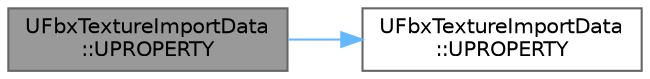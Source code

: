 digraph "UFbxTextureImportData::UPROPERTY"
{
 // INTERACTIVE_SVG=YES
 // LATEX_PDF_SIZE
  bgcolor="transparent";
  edge [fontname=Helvetica,fontsize=10,labelfontname=Helvetica,labelfontsize=10];
  node [fontname=Helvetica,fontsize=10,shape=box,height=0.2,width=0.4];
  rankdir="LR";
  Node1 [id="Node000001",label="UFbxTextureImportData\l::UPROPERTY",height=0.2,width=0.4,color="gray40", fillcolor="grey60", style="filled", fontcolor="black",tooltip=" "];
  Node1 -> Node2 [id="edge1_Node000001_Node000002",color="steelblue1",style="solid",tooltip=" "];
  Node2 [id="Node000002",label="UFbxTextureImportData\l::UPROPERTY",height=0.2,width=0.4,color="grey40", fillcolor="white", style="filled",URL="$d0/d3e/classUFbxTextureImportData.html#a1930a7aa74a3ca2536453fa5040590a4",tooltip="If importing textures is enabled, this option will cause normal map Y (Green) values to be inverted."];
}

